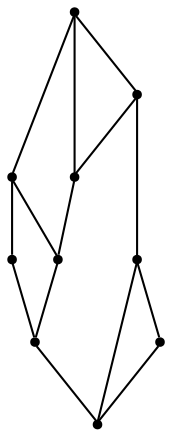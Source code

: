 graph {
  node [shape=point,comment="{\"directed\":false,\"doi\":\"10.1007/978-3-030-68766-3_20\",\"figure\":\"4\"}"]

  v0 [pos="387.420057486048,1404.8425340828367"]
  v1 [pos="364.08301280829096,1457.3502808255507"]
  v2 [pos="378.66866970616525,1340.6664556974201"]
  v3 [pos="343.6630867924252,1410.6766999041881"]
  v4 [pos="329.0774298945509,1486.5212371075834"]
  v5 [pos="331.99454855644217,1317.3296652367387"]
  v6 [pos="308.65750387868513,1387.3441062276395"]
  v7 [pos="261.9834065746187,1364.0074429422348"]
  v8 [pos="270.7348023030537,1439.8476561862205"]
  v9 [pos="308.65750387868513,1457.3502808255507"]

  v0 -- v1 [id="-1",pos="387.420057486048,1404.8425340828367 383.6872750566383,1427.9204334163928 375.1904892811842,1449.945332235517 364.08301280829096,1457.3502808255507"]
  v2 -- v0 [id="-2",pos="378.66866970616525,1340.6664556974201 392.1323043390388,1340.6664556974201 393.9447202574695,1373.6780021729708 387.420057486048,1404.8425340828367"]
  v2 -- v3 [id="-3",pos="378.66866970616525,1340.6664556974201 378.66861406629977,1364.0032461581018 367.0000758303168,1410.676699904188 343.6630867924252,1410.6766999041881"]
  v1 -- v4 [id="-4",pos="364.08301280829096,1457.3502808255507 364.0829889626343,1469.018612468253 346.5802134028687,1486.5212371075834 329.0774298945509,1486.5212371075834"]
  v3 -- v1 [id="-5",pos="343.6630867924252,1410.6766999041881 343.66306294676855,1434.305230449756 352.41445072665135,1457.3502808255507 364.08301280829096,1457.3502808255507"]
  v5 -- v6 [id="-6",pos="331.99454855644217,1317.3296652367387 331.9945247107856,1340.6664556974201 320.32598647480256,1387.3399094435065 308.65750387868513,1387.3441062276395"]
  v5 -- v2 [id="-7",pos="331.99454855644217,1317.3296652367387 355.3315693885427,1317.3296652367387 378.66861406629977,1328.9979968794412 378.66866970616525,1340.6664556974201"]
  v5 -- v7 [id="-8",pos="331.99454855644217,1317.3296652367387 308.65748003302843,1317.3296652367387 261.98337478040986,1340.6664556974201 261.9834065746187,1364.0074429422348"]
  v6 -- v3 [id="-9",pos="308.65750387868513,1387.3441062276395 308.65748003302843,1399.0082410862087 331.9945247107856,1410.676699904188 343.6630867924252,1410.6766999041881"]
  v8 -- v4 [id="-10",pos="270.7348023030537,1439.8476561862205 270.73477845739706,1463.184446646902 305.74036137113717,1486.5212371075834 329.0774298945509,1486.5212371075834"]
  v9 -- v4 [id="-11",pos="308.65750387868513,1457.3502808255507 320.1325912630691,1466.7682372173795 329.07740604889426,1478.0208398802083 329.0774298945509,1486.5212371075834"]
  v8 -- v9 [id="-12",pos="270.7348023030537,1439.8476561862205 281.2374785677025,1439.8476561862205 296.3703869372581,1447.5645809817242 308.65750387868513,1457.3502808255507"]
  v7 -- v8 [id="-13",pos="261.9834065746187,1364.0074429422348 250.31486833863573,1375.6714506255273 261.98339067751425,1434.0133631895926 270.7348023030537,1439.8476561862205"]
  v7 -- v6 [id="-14",pos="261.9834065746187,1364.0074429422348 261.98337478040986,1375.671577800804 296.98894179704547,1387.3399094435065 308.65750387868513,1387.3441062276395"]
}